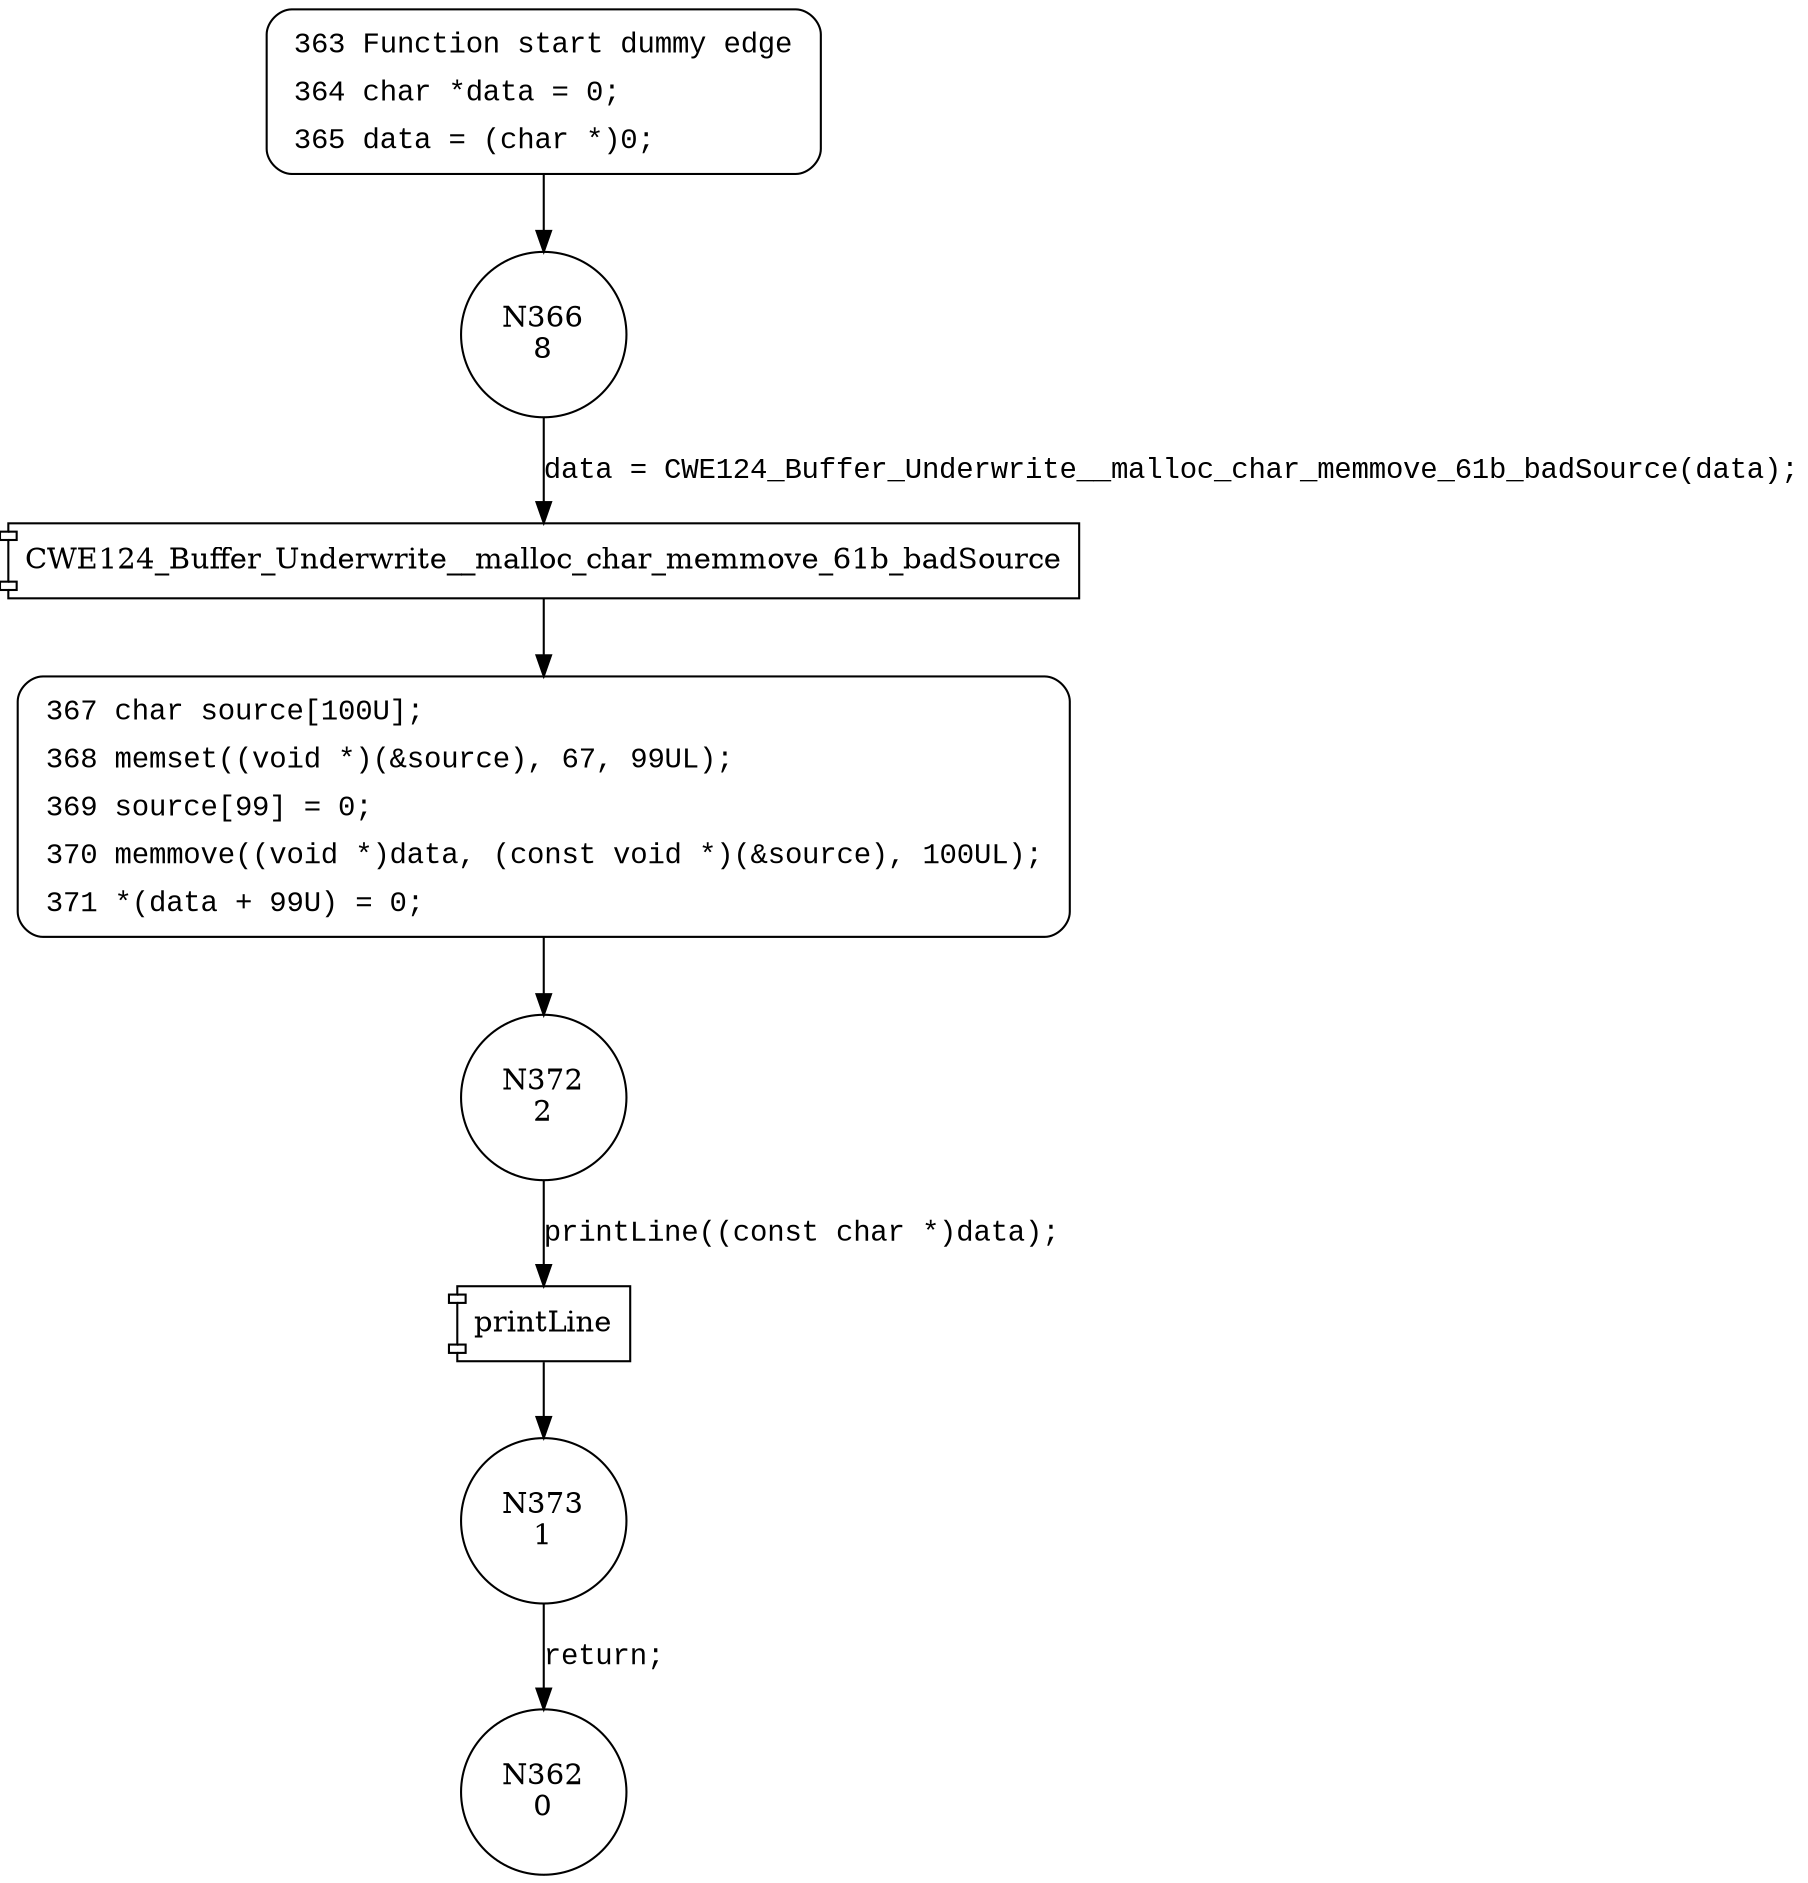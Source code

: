digraph CWE124_Buffer_Underwrite__malloc_char_memmove_61_bad {
366 [shape="circle" label="N366\n8"]
367 [shape="circle" label="N367\n7"]
372 [shape="circle" label="N372\n2"]
373 [shape="circle" label="N373\n1"]
362 [shape="circle" label="N362\n0"]
363 [style="filled,bold" penwidth="1" fillcolor="white" fontname="Courier New" shape="Mrecord" label=<<table border="0" cellborder="0" cellpadding="3" bgcolor="white"><tr><td align="right">363</td><td align="left">Function start dummy edge</td></tr><tr><td align="right">364</td><td align="left">char *data = 0;</td></tr><tr><td align="right">365</td><td align="left">data = (char *)0;</td></tr></table>>]
363 -> 366[label=""]
367 [style="filled,bold" penwidth="1" fillcolor="white" fontname="Courier New" shape="Mrecord" label=<<table border="0" cellborder="0" cellpadding="3" bgcolor="white"><tr><td align="right">367</td><td align="left">char source[100U];</td></tr><tr><td align="right">368</td><td align="left">memset((void *)(&amp;source), 67, 99UL);</td></tr><tr><td align="right">369</td><td align="left">source[99] = 0;</td></tr><tr><td align="right">370</td><td align="left">memmove((void *)data, (const void *)(&amp;source), 100UL);</td></tr><tr><td align="right">371</td><td align="left">*(data + 99U) = 0;</td></tr></table>>]
367 -> 372[label=""]
100001 [shape="component" label="CWE124_Buffer_Underwrite__malloc_char_memmove_61b_badSource"]
366 -> 100001 [label="data = CWE124_Buffer_Underwrite__malloc_char_memmove_61b_badSource(data);" fontname="Courier New"]
100001 -> 367 [label="" fontname="Courier New"]
100002 [shape="component" label="printLine"]
372 -> 100002 [label="printLine((const char *)data);" fontname="Courier New"]
100002 -> 373 [label="" fontname="Courier New"]
373 -> 362 [label="return;" fontname="Courier New"]
}